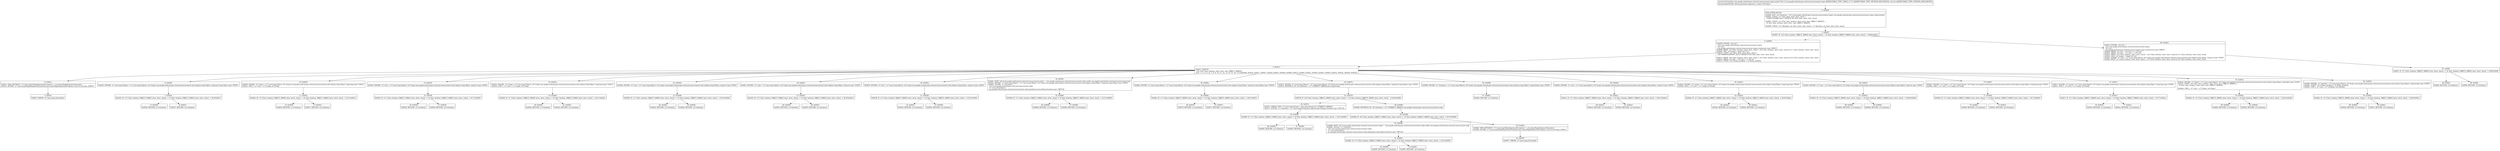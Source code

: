digraph "CFG forcom.google.android.gms.internal.measurement.zzgm.zza(Ljava\/lang\/Object;I)Z" {
Node_0 [shape=record,label="{0\:\ 0x0000|MTH_ENTER_BLOCK\l|0x0000: IGET  (r0 I:boolean) = (r6 I:com.google.android.gms.internal.measurement.zzgm) com.google.android.gms.internal.measurement.zzgm.zzakq boolean \l0x0002: CONST  (r1 I:?[int, float, short, byte, char]) = \l  (1048575(0xfffff, float:1.469367E\-39) ?[int, float, short, byte, char])\l \l0x0005: CONST  (r2 I:?[int, float, boolean, short, byte, char, OBJECT, ARRAY]) = \l  (0 ?[int, float, boolean, short, byte, char, OBJECT, ARRAY])\l \l0x0006: CONST  (r3 I:?[boolean, int, float, short, byte, char]) = (1 ?[boolean, int, float, short, byte, char]) \l}"];
Node_1 [shape=record,label="{1\:\ 0x0007|0x0007: IF  (r0 I:?[int, boolean, OBJECT, ARRAY, byte, short, char]) == (0 ?[int, boolean, OBJECT, ARRAY, byte, short, char])  \-\> B:86:0x00e2 \l}"];
Node_2 [shape=record,label="{2\:\ 0x0009|0x0009: INVOKE  (r8 I:int) = \l  (r6 I:com.google.android.gms.internal.measurement.zzgm)\l  (r8 I:int)\l com.google.android.gms.internal.measurement.zzgm.zzca(int):int type: DIRECT \l0x000d: ARITH  (r0 I:?[int, boolean, short, byte, char]) = (r8 I:?[int, boolean, short, byte, char]) & (r1 I:?[int, boolean, short, byte, char]) \l0x000f: CAST  (r0 I:long) = (long) (r0 I:int) \l0x0010: CONST  (r4 I:?[int, float, short, byte, char]) = \l  (267386880(0xff00000, float:2.3665827E\-29) ?[int, float, short, byte, char])\l \l0x0012: ARITH  (r8 I:?[int, boolean, short, byte, char]) = (r8 I:?[int, boolean, short, byte, char]) & (r4 I:?[int, boolean, short, byte, char]) \l0x0013: ARITH  (r8 I:int) = (r8 I:int) \>\>\> (20 int) \l0x0015: CONST  (r4 I:?[long, double]) = (0 ?[long, double]) \l}"];
Node_3 [shape=record,label="{3\:\ 0x0017|0x0017: SWITCH  \l  (r8 I:?[int, float, boolean, short, byte, char, OBJECT, ARRAY])\l k:[0, 1, 2, 3, 4, 5, 6, 7, 8, 9, 10, 11, 12, 13, 14, 15, 16, 17] t:[0x00d6, 0x00cb, 0x00c1, 0x00b7, 0x00af, 0x00a5, 0x009d, 0x0098, 0x0072, 0x006a, 0x005c, 0x0054, 0x004c, 0x0044, 0x003a, 0x0032, 0x0028, 0x0020] \l}"];
Node_4 [shape=record,label="{4\:\ 0x001a|0x001a: NEW_INSTANCE  (r7 I:java.lang.IllegalArgumentException) =  java.lang.IllegalArgumentException \l0x001c: INVOKE  (r7 I:java.lang.IllegalArgumentException) java.lang.IllegalArgumentException.\<init\>():void type: DIRECT \l}"];
Node_5 [shape=record,label="{5\:\ 0x001f|0x001f: THROW  (r7 I:java.lang.Throwable) \l}"];
Node_6 [shape=record,label="{6\:\ 0x0020|0x0020: INVOKE  (r7 I:java.lang.Object) = (r7 I:java.lang.Object), (r0 I:long) com.google.android.gms.internal.measurement.zzhv.zzp(java.lang.Object, long):java.lang.Object type: STATIC \l}"];
Node_7 [shape=record,label="{7\:\ 0x0024|0x0024: IF  (r7 I:?[int, boolean, OBJECT, ARRAY, byte, short, char]) == (0 ?[int, boolean, OBJECT, ARRAY, byte, short, char])  \-\> B:9:0x0027 \l}"];
Node_8 [shape=record,label="{8\:\ 0x0026|0x0026: RETURN  (r3 I:boolean) \l}"];
Node_9 [shape=record,label="{9\:\ 0x0027|0x0027: RETURN  (r2 I:boolean) \l}"];
Node_10 [shape=record,label="{10\:\ 0x0028|0x0028: INVOKE  (r7 I:long) = (r7 I:java.lang.Object), (r0 I:long) com.google.android.gms.internal.measurement.zzhv.zzl(java.lang.Object, long):long type: STATIC \l0x002c: CMP_L  (r7 I:int) = (r7 I:long), (r4 I:long) \l}"];
Node_11 [shape=record,label="{11\:\ 0x002e|0x002e: IF  (r7 I:?[int, boolean, OBJECT, ARRAY, byte, short, char]) == (0 ?[int, boolean, OBJECT, ARRAY, byte, short, char])  \-\> B:13:0x0031 \l}"];
Node_12 [shape=record,label="{12\:\ 0x0030|0x0030: RETURN  (r3 I:boolean) \l}"];
Node_13 [shape=record,label="{13\:\ 0x0031|0x0031: RETURN  (r2 I:boolean) \l}"];
Node_14 [shape=record,label="{14\:\ 0x0032|0x0032: INVOKE  (r7 I:int) = (r7 I:java.lang.Object), (r0 I:long) com.google.android.gms.internal.measurement.zzhv.zzk(java.lang.Object, long):int type: STATIC \l}"];
Node_15 [shape=record,label="{15\:\ 0x0036|0x0036: IF  (r7 I:?[int, boolean, OBJECT, ARRAY, byte, short, char]) == (0 ?[int, boolean, OBJECT, ARRAY, byte, short, char])  \-\> B:17:0x0039 \l}"];
Node_16 [shape=record,label="{16\:\ 0x0038|0x0038: RETURN  (r3 I:boolean) \l}"];
Node_17 [shape=record,label="{17\:\ 0x0039|0x0039: RETURN  (r2 I:boolean) \l}"];
Node_18 [shape=record,label="{18\:\ 0x003a|0x003a: INVOKE  (r7 I:long) = (r7 I:java.lang.Object), (r0 I:long) com.google.android.gms.internal.measurement.zzhv.zzl(java.lang.Object, long):long type: STATIC \l0x003e: CMP_L  (r7 I:int) = (r7 I:long), (r4 I:long) \l}"];
Node_19 [shape=record,label="{19\:\ 0x0040|0x0040: IF  (r7 I:?[int, boolean, OBJECT, ARRAY, byte, short, char]) == (0 ?[int, boolean, OBJECT, ARRAY, byte, short, char])  \-\> B:21:0x0043 \l}"];
Node_20 [shape=record,label="{20\:\ 0x0042|0x0042: RETURN  (r3 I:boolean) \l}"];
Node_21 [shape=record,label="{21\:\ 0x0043|0x0043: RETURN  (r2 I:boolean) \l}"];
Node_22 [shape=record,label="{22\:\ 0x0044|0x0044: INVOKE  (r7 I:int) = (r7 I:java.lang.Object), (r0 I:long) com.google.android.gms.internal.measurement.zzhv.zzk(java.lang.Object, long):int type: STATIC \l}"];
Node_23 [shape=record,label="{23\:\ 0x0048|0x0048: IF  (r7 I:?[int, boolean, OBJECT, ARRAY, byte, short, char]) == (0 ?[int, boolean, OBJECT, ARRAY, byte, short, char])  \-\> B:25:0x004b \l}"];
Node_24 [shape=record,label="{24\:\ 0x004a|0x004a: RETURN  (r3 I:boolean) \l}"];
Node_25 [shape=record,label="{25\:\ 0x004b|0x004b: RETURN  (r2 I:boolean) \l}"];
Node_26 [shape=record,label="{26\:\ 0x004c|0x004c: INVOKE  (r7 I:int) = (r7 I:java.lang.Object), (r0 I:long) com.google.android.gms.internal.measurement.zzhv.zzk(java.lang.Object, long):int type: STATIC \l}"];
Node_27 [shape=record,label="{27\:\ 0x0050|0x0050: IF  (r7 I:?[int, boolean, OBJECT, ARRAY, byte, short, char]) == (0 ?[int, boolean, OBJECT, ARRAY, byte, short, char])  \-\> B:29:0x0053 \l}"];
Node_28 [shape=record,label="{28\:\ 0x0052|0x0052: RETURN  (r3 I:boolean) \l}"];
Node_29 [shape=record,label="{29\:\ 0x0053|0x0053: RETURN  (r2 I:boolean) \l}"];
Node_30 [shape=record,label="{30\:\ 0x0054|0x0054: INVOKE  (r7 I:int) = (r7 I:java.lang.Object), (r0 I:long) com.google.android.gms.internal.measurement.zzhv.zzk(java.lang.Object, long):int type: STATIC \l}"];
Node_31 [shape=record,label="{31\:\ 0x0058|0x0058: IF  (r7 I:?[int, boolean, OBJECT, ARRAY, byte, short, char]) == (0 ?[int, boolean, OBJECT, ARRAY, byte, short, char])  \-\> B:33:0x005b \l}"];
Node_32 [shape=record,label="{32\:\ 0x005a|0x005a: RETURN  (r3 I:boolean) \l}"];
Node_33 [shape=record,label="{33\:\ 0x005b|0x005b: RETURN  (r2 I:boolean) \l}"];
Node_34 [shape=record,label="{34\:\ 0x005c|0x005c: SGET  (r8 I:com.google.android.gms.internal.measurement.zzdp) =  com.google.android.gms.internal.measurement.zzdp.zzadh com.google.android.gms.internal.measurement.zzdp \l0x005e: INVOKE  (r7 I:java.lang.Object) = (r7 I:java.lang.Object), (r0 I:long) com.google.android.gms.internal.measurement.zzhv.zzp(java.lang.Object, long):java.lang.Object type: STATIC \l0x0062: INVOKE  (r7 I:boolean) = \l  (r8 I:com.google.android.gms.internal.measurement.zzdp)\l  (r7 I:java.lang.Object)\l com.google.android.gms.internal.measurement.zzdp.equals(java.lang.Object):boolean type: VIRTUAL \l}"];
Node_35 [shape=record,label="{35\:\ 0x0066|0x0066: IF  (r7 I:?[int, boolean, OBJECT, ARRAY, byte, short, char]) != (0 ?[int, boolean, OBJECT, ARRAY, byte, short, char])  \-\> B:37:0x0069 \l}"];
Node_36 [shape=record,label="{36\:\ 0x0068|0x0068: RETURN  (r3 I:boolean) \l}"];
Node_37 [shape=record,label="{37\:\ 0x0069|0x0069: RETURN  (r2 I:boolean) \l}"];
Node_38 [shape=record,label="{38\:\ 0x006a|0x006a: INVOKE  (r7 I:java.lang.Object) = (r7 I:java.lang.Object), (r0 I:long) com.google.android.gms.internal.measurement.zzhv.zzp(java.lang.Object, long):java.lang.Object type: STATIC \l}"];
Node_39 [shape=record,label="{39\:\ 0x006e|0x006e: IF  (r7 I:?[int, boolean, OBJECT, ARRAY, byte, short, char]) == (0 ?[int, boolean, OBJECT, ARRAY, byte, short, char])  \-\> B:41:0x0071 \l}"];
Node_40 [shape=record,label="{40\:\ 0x0070|0x0070: RETURN  (r3 I:boolean) \l}"];
Node_41 [shape=record,label="{41\:\ 0x0071|0x0071: RETURN  (r2 I:boolean) \l}"];
Node_42 [shape=record,label="{42\:\ 0x0072|0x0072: INVOKE  (r7 I:java.lang.Object) = (r7 I:java.lang.Object), (r0 I:long) com.google.android.gms.internal.measurement.zzhv.zzp(java.lang.Object, long):java.lang.Object type: STATIC \l0x0076: INSTANCE_OF  (r8 I:boolean) = (r7 I:?[OBJECT, ARRAY]) java.lang.String \l}"];
Node_43 [shape=record,label="{43\:\ 0x0078|0x0078: IF  (r8 I:?[int, boolean, OBJECT, ARRAY, byte, short, char]) == (0 ?[int, boolean, OBJECT, ARRAY, byte, short, char])  \-\> B:48:0x0084 \l}"];
Node_44 [shape=record,label="{44\:\ 0x007a|0x007a: CHECK_CAST  (r7 I:java.lang.String) = (java.lang.String) (r7 I:?[OBJECT, ARRAY]) \l0x007c: INVOKE  (r7 I:boolean) = (r7 I:java.lang.String) java.lang.String.isEmpty():boolean type: VIRTUAL \l}"];
Node_45 [shape=record,label="{45\:\ 0x0080|0x0080: IF  (r7 I:?[int, boolean, OBJECT, ARRAY, byte, short, char]) != (0 ?[int, boolean, OBJECT, ARRAY, byte, short, char])  \-\> B:47:0x0083 \l}"];
Node_46 [shape=record,label="{46\:\ 0x0082|0x0082: RETURN  (r3 I:boolean) \l}"];
Node_47 [shape=record,label="{47\:\ 0x0083|0x0083: RETURN  (r2 I:boolean) \l}"];
Node_48 [shape=record,label="{48\:\ 0x0084|0x0084: INSTANCE_OF  (r8 I:boolean) = (r7 I:?[OBJECT, ARRAY]) com.google.android.gms.internal.measurement.zzdp \l}"];
Node_49 [shape=record,label="{49\:\ 0x0086|0x0086: IF  (r8 I:?[int, boolean, OBJECT, ARRAY, byte, short, char]) == (0 ?[int, boolean, OBJECT, ARRAY, byte, short, char])  \-\> B:54:0x0092 \l}"];
Node_50 [shape=record,label="{50\:\ 0x0088|0x0088: SGET  (r8 I:com.google.android.gms.internal.measurement.zzdp) =  com.google.android.gms.internal.measurement.zzdp.zzadh com.google.android.gms.internal.measurement.zzdp \l0x008a: INVOKE  (r7 I:boolean) = \l  (r8 I:com.google.android.gms.internal.measurement.zzdp)\l  (r7 I:java.lang.Object)\l com.google.android.gms.internal.measurement.zzdp.equals(java.lang.Object):boolean type: VIRTUAL \l}"];
Node_51 [shape=record,label="{51\:\ 0x008e|0x008e: IF  (r7 I:?[int, boolean, OBJECT, ARRAY, byte, short, char]) != (0 ?[int, boolean, OBJECT, ARRAY, byte, short, char])  \-\> B:53:0x0091 \l}"];
Node_52 [shape=record,label="{52\:\ 0x0090|0x0090: RETURN  (r3 I:boolean) \l}"];
Node_53 [shape=record,label="{53\:\ 0x0091|0x0091: RETURN  (r2 I:boolean) \l}"];
Node_54 [shape=record,label="{54\:\ 0x0092|0x0092: NEW_INSTANCE  (r7 I:java.lang.IllegalArgumentException) =  java.lang.IllegalArgumentException \l0x0094: INVOKE  (r7 I:java.lang.IllegalArgumentException) java.lang.IllegalArgumentException.\<init\>():void type: DIRECT \l}"];
Node_55 [shape=record,label="{55\:\ 0x0097|0x0097: THROW  (r7 I:java.lang.Throwable) \l}"];
Node_56 [shape=record,label="{56\:\ 0x0098|0x0098: INVOKE  (r7 I:boolean) = (r7 I:java.lang.Object), (r0 I:long) com.google.android.gms.internal.measurement.zzhv.zzm(java.lang.Object, long):boolean type: STATIC \l}"];
Node_57 [shape=record,label="{57\:\ 0x009c|0x009c: RETURN  (r7 I:boolean) \l}"];
Node_58 [shape=record,label="{58\:\ 0x009d|0x009d: INVOKE  (r7 I:int) = (r7 I:java.lang.Object), (r0 I:long) com.google.android.gms.internal.measurement.zzhv.zzk(java.lang.Object, long):int type: STATIC \l}"];
Node_59 [shape=record,label="{59\:\ 0x00a1|0x00a1: IF  (r7 I:?[int, boolean, OBJECT, ARRAY, byte, short, char]) == (0 ?[int, boolean, OBJECT, ARRAY, byte, short, char])  \-\> B:61:0x00a4 \l}"];
Node_60 [shape=record,label="{60\:\ 0x00a3|0x00a3: RETURN  (r3 I:boolean) \l}"];
Node_61 [shape=record,label="{61\:\ 0x00a4|0x00a4: RETURN  (r2 I:boolean) \l}"];
Node_62 [shape=record,label="{62\:\ 0x00a5|0x00a5: INVOKE  (r7 I:long) = (r7 I:java.lang.Object), (r0 I:long) com.google.android.gms.internal.measurement.zzhv.zzl(java.lang.Object, long):long type: STATIC \l0x00a9: CMP_L  (r7 I:int) = (r7 I:long), (r4 I:long) \l}"];
Node_63 [shape=record,label="{63\:\ 0x00ab|0x00ab: IF  (r7 I:?[int, boolean, OBJECT, ARRAY, byte, short, char]) == (0 ?[int, boolean, OBJECT, ARRAY, byte, short, char])  \-\> B:65:0x00ae \l}"];
Node_64 [shape=record,label="{64\:\ 0x00ad|0x00ad: RETURN  (r3 I:boolean) \l}"];
Node_65 [shape=record,label="{65\:\ 0x00ae|0x00ae: RETURN  (r2 I:boolean) \l}"];
Node_66 [shape=record,label="{66\:\ 0x00af|0x00af: INVOKE  (r7 I:int) = (r7 I:java.lang.Object), (r0 I:long) com.google.android.gms.internal.measurement.zzhv.zzk(java.lang.Object, long):int type: STATIC \l}"];
Node_67 [shape=record,label="{67\:\ 0x00b3|0x00b3: IF  (r7 I:?[int, boolean, OBJECT, ARRAY, byte, short, char]) == (0 ?[int, boolean, OBJECT, ARRAY, byte, short, char])  \-\> B:69:0x00b6 \l}"];
Node_68 [shape=record,label="{68\:\ 0x00b5|0x00b5: RETURN  (r3 I:boolean) \l}"];
Node_69 [shape=record,label="{69\:\ 0x00b6|0x00b6: RETURN  (r2 I:boolean) \l}"];
Node_70 [shape=record,label="{70\:\ 0x00b7|0x00b7: INVOKE  (r7 I:long) = (r7 I:java.lang.Object), (r0 I:long) com.google.android.gms.internal.measurement.zzhv.zzl(java.lang.Object, long):long type: STATIC \l0x00bb: CMP_L  (r7 I:int) = (r7 I:long), (r4 I:long) \l}"];
Node_71 [shape=record,label="{71\:\ 0x00bd|0x00bd: IF  (r7 I:?[int, boolean, OBJECT, ARRAY, byte, short, char]) == (0 ?[int, boolean, OBJECT, ARRAY, byte, short, char])  \-\> B:73:0x00c0 \l}"];
Node_72 [shape=record,label="{72\:\ 0x00bf|0x00bf: RETURN  (r3 I:boolean) \l}"];
Node_73 [shape=record,label="{73\:\ 0x00c0|0x00c0: RETURN  (r2 I:boolean) \l}"];
Node_74 [shape=record,label="{74\:\ 0x00c1|0x00c1: INVOKE  (r7 I:long) = (r7 I:java.lang.Object), (r0 I:long) com.google.android.gms.internal.measurement.zzhv.zzl(java.lang.Object, long):long type: STATIC \l0x00c5: CMP_L  (r7 I:int) = (r7 I:long), (r4 I:long) \l}"];
Node_75 [shape=record,label="{75\:\ 0x00c7|0x00c7: IF  (r7 I:?[int, boolean, OBJECT, ARRAY, byte, short, char]) == (0 ?[int, boolean, OBJECT, ARRAY, byte, short, char])  \-\> B:77:0x00ca \l}"];
Node_76 [shape=record,label="{76\:\ 0x00c9|0x00c9: RETURN  (r3 I:boolean) \l}"];
Node_77 [shape=record,label="{77\:\ 0x00ca|0x00ca: RETURN  (r2 I:boolean) \l}"];
Node_78 [shape=record,label="{78\:\ 0x00cb|0x00cb: INVOKE  (r7 I:float) = (r7 I:java.lang.Object), (r0 I:long) com.google.android.gms.internal.measurement.zzhv.zzn(java.lang.Object, long):float type: STATIC \l0x00cf: CONST  (r8 I:?[int, float, boolean, short, byte, char, OBJECT, ARRAY]) = \l  (0 ?[int, float, boolean, short, byte, char, OBJECT, ARRAY])\l \l0x00d0: CMP_L  (r7 I:int) = (r7 I:float), (r8 I:float) \l}"];
Node_79 [shape=record,label="{79\:\ 0x00d2|0x00d2: IF  (r7 I:?[int, boolean, OBJECT, ARRAY, byte, short, char]) == (0 ?[int, boolean, OBJECT, ARRAY, byte, short, char])  \-\> B:81:0x00d5 \l}"];
Node_80 [shape=record,label="{80\:\ 0x00d4|0x00d4: RETURN  (r3 I:boolean) \l}"];
Node_81 [shape=record,label="{81\:\ 0x00d5|0x00d5: RETURN  (r2 I:boolean) \l}"];
Node_82 [shape=record,label="{82\:\ 0x00d6|0x00d6: INVOKE  (r7 I:double) = (r7 I:java.lang.Object), (r0 I:long) com.google.android.gms.internal.measurement.zzhv.zzo(java.lang.Object, long):double type: STATIC \l0x00da: CONST  (r0 I:?[long, double]) = (0 ?[long, double]) \l0x00dc: CMP_L  (r7 I:int) = (r7 I:double), (r0 I:double) \l}"];
Node_83 [shape=record,label="{83\:\ 0x00de|0x00de: IF  (r7 I:?[int, boolean, OBJECT, ARRAY, byte, short, char]) == (0 ?[int, boolean, OBJECT, ARRAY, byte, short, char])  \-\> B:85:0x00e1 \l}"];
Node_84 [shape=record,label="{84\:\ 0x00e0|0x00e0: RETURN  (r3 I:boolean) \l}"];
Node_85 [shape=record,label="{85\:\ 0x00e1|0x00e1: RETURN  (r2 I:boolean) \l}"];
Node_86 [shape=record,label="{86\:\ 0x00e2|0x00e2: INVOKE  (r8 I:int) = \l  (r6 I:com.google.android.gms.internal.measurement.zzgm)\l  (r8 I:int)\l com.google.android.gms.internal.measurement.zzgm.zzcb(int):int type: DIRECT \l0x00e6: ARITH  (r0 I:int) = (r8 I:int) \>\>\> (20 int) \l0x00e8: ARITH  (r0 I:int) = (r3 I:int) \<\< (r0 I:int) \l0x00ea: ARITH  (r8 I:?[int, boolean, short, byte, char]) = (r8 I:?[int, boolean, short, byte, char]) & (r1 I:?[int, boolean, short, byte, char]) \l0x00eb: CAST  (r4 I:long) = (long) (r8 I:int) \l0x00ec: INVOKE  (r7 I:int) = (r7 I:java.lang.Object), (r4 I:long) com.google.android.gms.internal.measurement.zzhv.zzk(java.lang.Object, long):int type: STATIC \l0x00f0: ARITH  (r7 I:?[int, boolean, short, byte, char]) = (r7 I:?[int, boolean, short, byte, char]) & (r0 I:?[int, boolean, short, byte, char]) \l}"];
Node_87 [shape=record,label="{87\:\ 0x00f1|0x00f1: IF  (r7 I:?[int, boolean, OBJECT, ARRAY, byte, short, char]) == (0 ?[int, boolean, OBJECT, ARRAY, byte, short, char])  \-\> B:89:0x00f4 \l}"];
Node_88 [shape=record,label="{88\:\ 0x00f3|0x00f3: RETURN  (r3 I:boolean) \l}"];
Node_89 [shape=record,label="{89\:\ 0x00f4|0x00f4: RETURN  (r2 I:boolean) \l}"];
MethodNode[shape=record,label="{private final boolean com.google.android.gms.internal.measurement.zzgm.zza((r6 'this' I:com.google.android.gms.internal.measurement.zzgm A[IMMUTABLE_TYPE, THIS]), (r7 I:T A[IMMUTABLE_TYPE, METHOD_ARGUMENT]), (r8 I:int A[IMMUTABLE_TYPE, METHOD_ARGUMENT]))  | Annotation[SYSTEM, dalvik.annotation.Signature, \{value=[(TT;I)Z]\}]\l}"];
MethodNode -> Node_0;
Node_0 -> Node_1;
Node_1 -> Node_2[style=dashed];
Node_1 -> Node_86;
Node_2 -> Node_3;
Node_3 -> Node_4;
Node_3 -> Node_6;
Node_3 -> Node_10;
Node_3 -> Node_14;
Node_3 -> Node_18;
Node_3 -> Node_22;
Node_3 -> Node_26;
Node_3 -> Node_30;
Node_3 -> Node_34;
Node_3 -> Node_38;
Node_3 -> Node_42;
Node_3 -> Node_56;
Node_3 -> Node_58;
Node_3 -> Node_62;
Node_3 -> Node_66;
Node_3 -> Node_70;
Node_3 -> Node_74;
Node_3 -> Node_78;
Node_3 -> Node_82;
Node_4 -> Node_5;
Node_6 -> Node_7;
Node_7 -> Node_8[style=dashed];
Node_7 -> Node_9;
Node_10 -> Node_11;
Node_11 -> Node_12[style=dashed];
Node_11 -> Node_13;
Node_14 -> Node_15;
Node_15 -> Node_16[style=dashed];
Node_15 -> Node_17;
Node_18 -> Node_19;
Node_19 -> Node_20[style=dashed];
Node_19 -> Node_21;
Node_22 -> Node_23;
Node_23 -> Node_24[style=dashed];
Node_23 -> Node_25;
Node_26 -> Node_27;
Node_27 -> Node_28[style=dashed];
Node_27 -> Node_29;
Node_30 -> Node_31;
Node_31 -> Node_32[style=dashed];
Node_31 -> Node_33;
Node_34 -> Node_35;
Node_35 -> Node_36[style=dashed];
Node_35 -> Node_37;
Node_38 -> Node_39;
Node_39 -> Node_40[style=dashed];
Node_39 -> Node_41;
Node_42 -> Node_43;
Node_43 -> Node_44[style=dashed];
Node_43 -> Node_48;
Node_44 -> Node_45;
Node_45 -> Node_46[style=dashed];
Node_45 -> Node_47;
Node_48 -> Node_49;
Node_49 -> Node_50[style=dashed];
Node_49 -> Node_54;
Node_50 -> Node_51;
Node_51 -> Node_52[style=dashed];
Node_51 -> Node_53;
Node_54 -> Node_55;
Node_56 -> Node_57;
Node_58 -> Node_59;
Node_59 -> Node_60[style=dashed];
Node_59 -> Node_61;
Node_62 -> Node_63;
Node_63 -> Node_64[style=dashed];
Node_63 -> Node_65;
Node_66 -> Node_67;
Node_67 -> Node_68[style=dashed];
Node_67 -> Node_69;
Node_70 -> Node_71;
Node_71 -> Node_72[style=dashed];
Node_71 -> Node_73;
Node_74 -> Node_75;
Node_75 -> Node_76[style=dashed];
Node_75 -> Node_77;
Node_78 -> Node_79;
Node_79 -> Node_80[style=dashed];
Node_79 -> Node_81;
Node_82 -> Node_83;
Node_83 -> Node_84[style=dashed];
Node_83 -> Node_85;
Node_86 -> Node_87;
Node_87 -> Node_88[style=dashed];
Node_87 -> Node_89;
}

